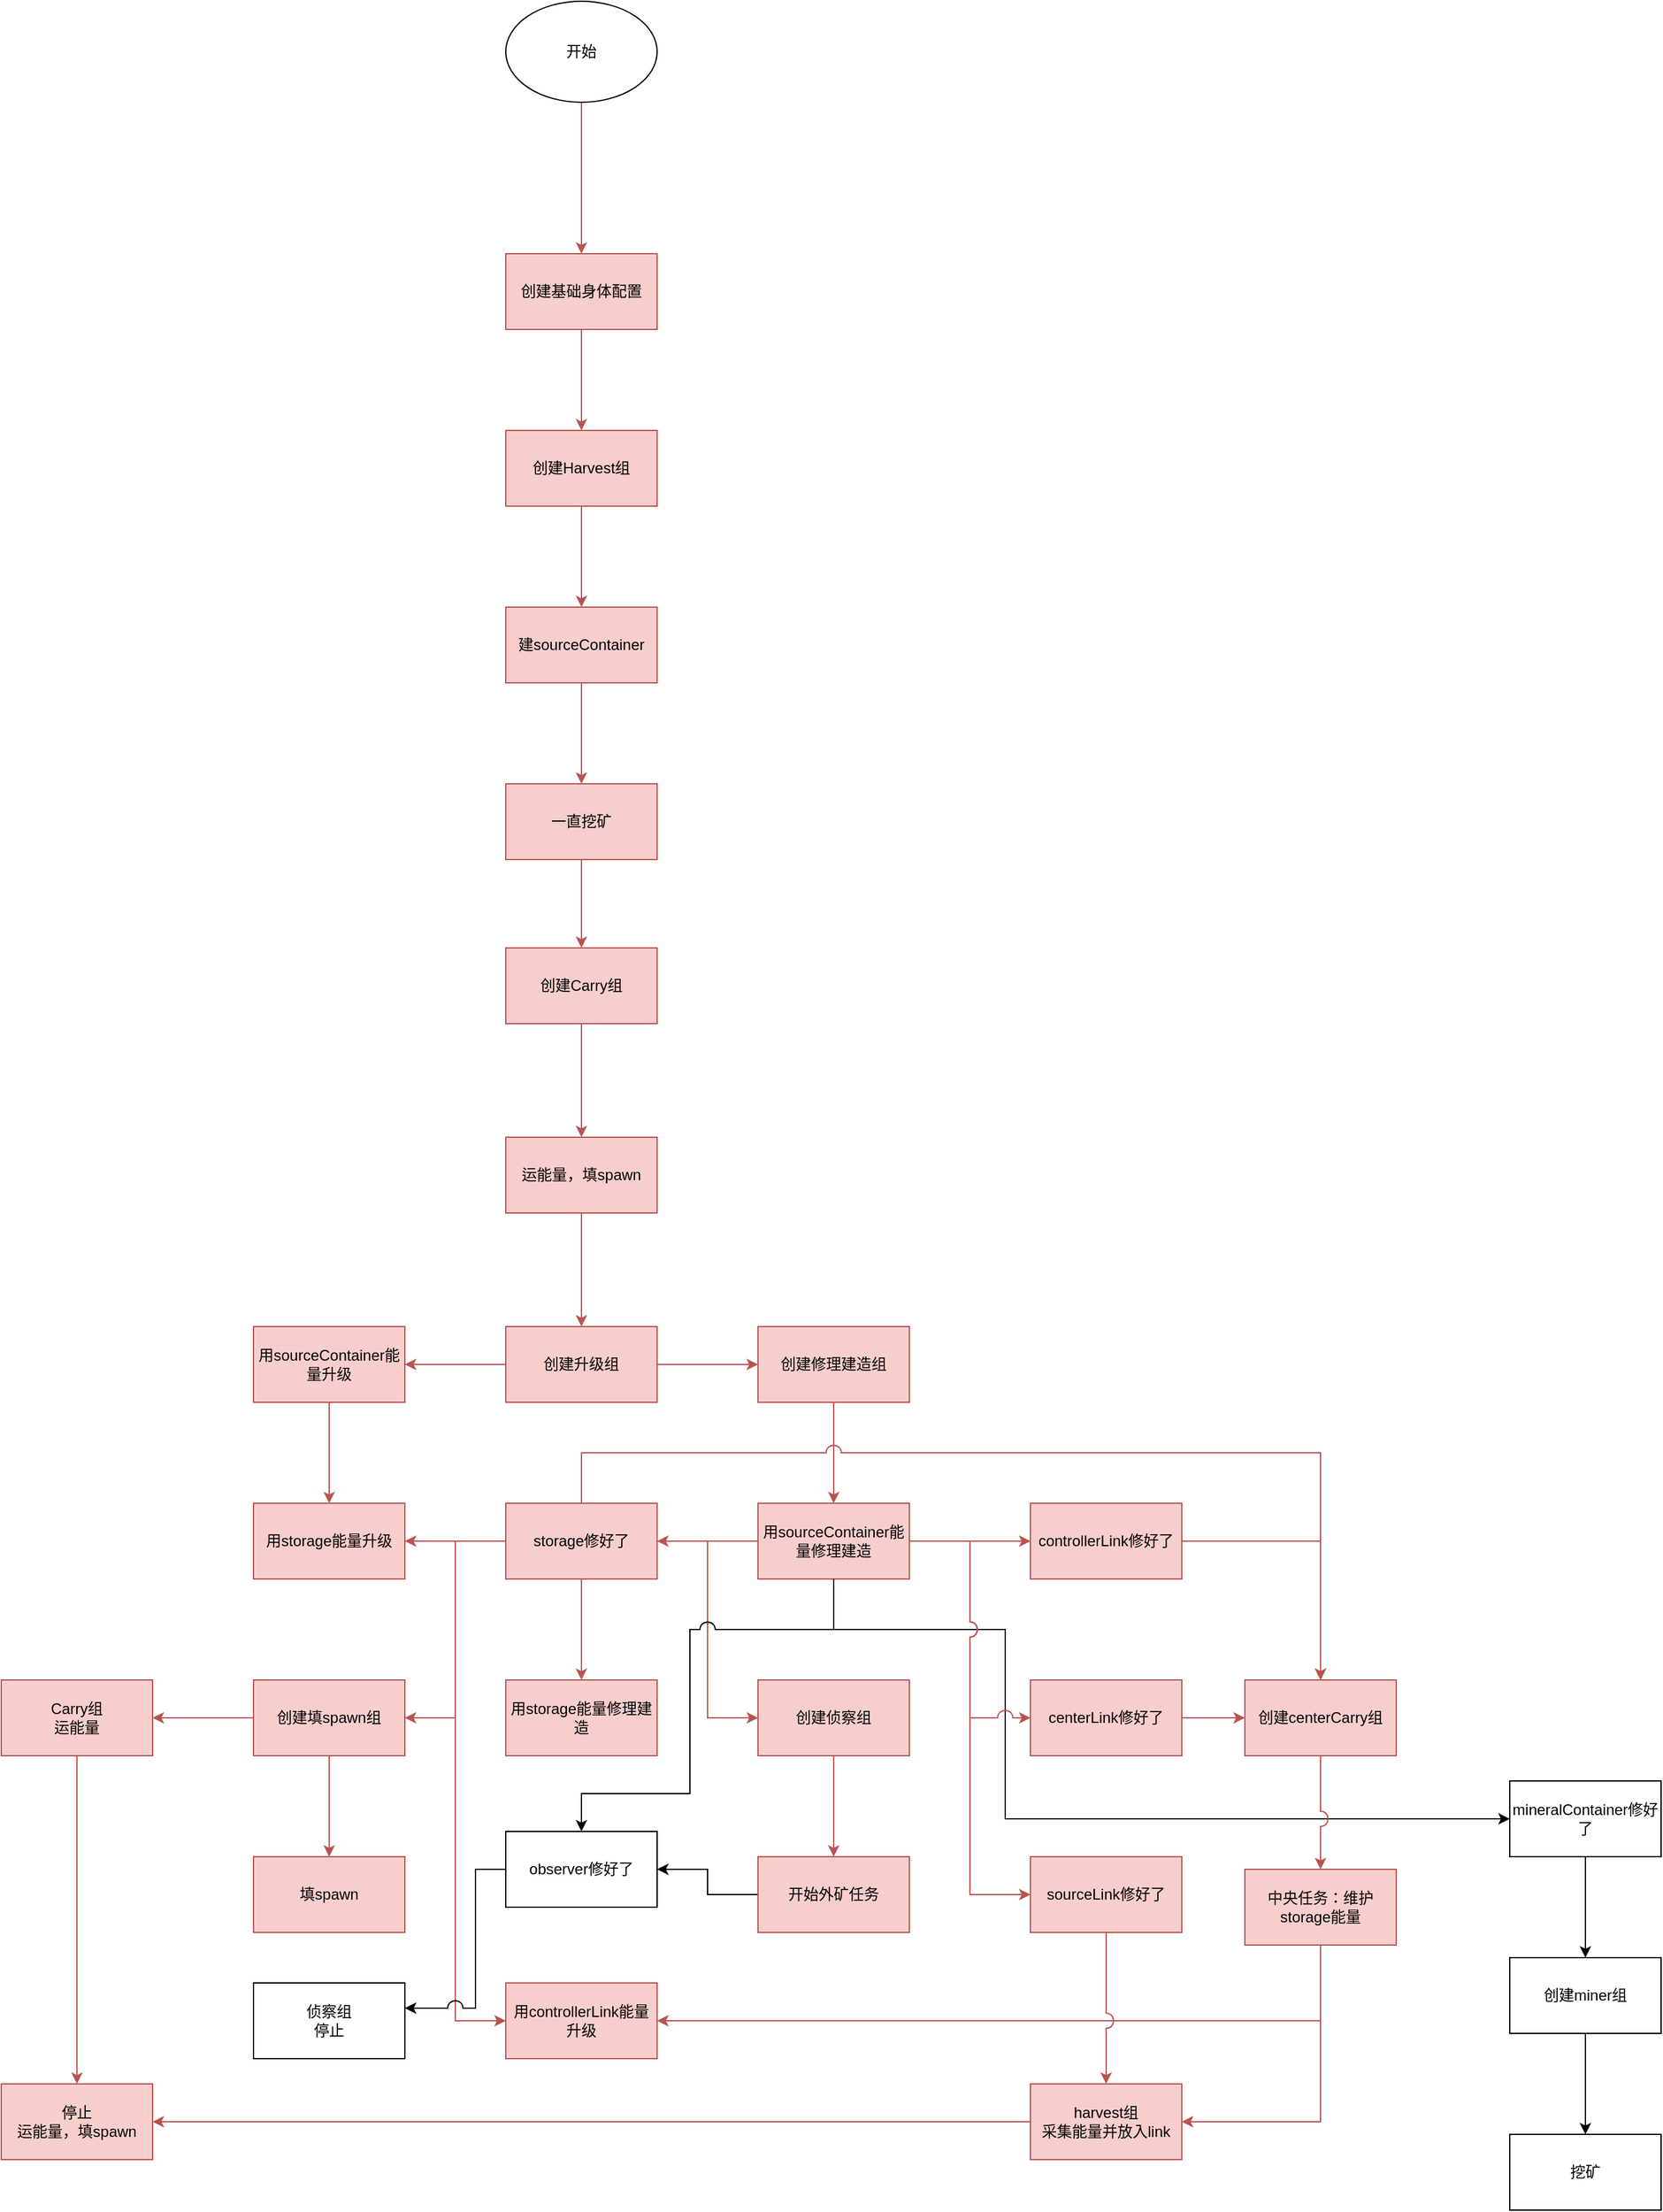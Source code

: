 <mxfile>
    <diagram id="3Xxijer6YIOXXlOLE1TQ" name="第 1 页">
        <mxGraphModel dx="1418" dy="426" grid="1" gridSize="10" guides="1" tooltips="1" connect="1" arrows="1" fold="1" page="1" pageScale="1" pageWidth="827" pageHeight="1169" math="0" shadow="0">
            <root>
                <mxCell id="0"/>
                <mxCell id="1" parent="0"/>
                <mxCell id="4" value="" style="edgeStyle=orthogonalEdgeStyle;rounded=0;orthogonalLoop=1;jettySize=auto;html=1;fillColor=#f8cecc;strokeColor=#b85450;" parent="1" source="2" target="3" edge="1">
                    <mxGeometry relative="1" as="geometry"/>
                </mxCell>
                <mxCell id="2" value="开始" style="ellipse;whiteSpace=wrap;html=1;" parent="1" vertex="1">
                    <mxGeometry x="354" y="50" width="120" height="80" as="geometry"/>
                </mxCell>
                <mxCell id="68" value="" style="group;" vertex="1" connectable="0" parent="1">
                    <mxGeometry x="-46" y="250" width="1316" height="1510" as="geometry"/>
                </mxCell>
                <mxCell id="3" value="创建基础身体配置" style="whiteSpace=wrap;html=1;fillColor=#f8cecc;strokeColor=#b85450;" parent="68" vertex="1">
                    <mxGeometry x="400" width="120" height="60" as="geometry"/>
                </mxCell>
                <mxCell id="5" value="创建Harvest组" style="whiteSpace=wrap;html=1;fillColor=#f8cecc;strokeColor=#b85450;" parent="68" vertex="1">
                    <mxGeometry x="400" y="140" width="120" height="60" as="geometry"/>
                </mxCell>
                <mxCell id="6" value="" style="edgeStyle=orthogonalEdgeStyle;rounded=0;orthogonalLoop=1;jettySize=auto;html=1;fillColor=#f8cecc;strokeColor=#b85450;" parent="68" source="3" target="5" edge="1">
                    <mxGeometry relative="1" as="geometry"/>
                </mxCell>
                <mxCell id="7" value="建sourceContainer" style="whiteSpace=wrap;html=1;fillColor=#f8cecc;strokeColor=#b85450;" parent="68" vertex="1">
                    <mxGeometry x="400" y="280" width="120" height="60" as="geometry"/>
                </mxCell>
                <mxCell id="8" value="" style="edgeStyle=orthogonalEdgeStyle;rounded=0;orthogonalLoop=1;jettySize=auto;html=1;fillColor=#f8cecc;strokeColor=#b85450;" parent="68" source="5" target="7" edge="1">
                    <mxGeometry relative="1" as="geometry"/>
                </mxCell>
                <mxCell id="9" value="一直挖矿" style="whiteSpace=wrap;html=1;fillColor=#f8cecc;strokeColor=#b85450;" parent="68" vertex="1">
                    <mxGeometry x="400" y="420" width="120" height="60" as="geometry"/>
                </mxCell>
                <mxCell id="10" value="" style="edgeStyle=orthogonalEdgeStyle;rounded=0;orthogonalLoop=1;jettySize=auto;html=1;fillColor=#f8cecc;strokeColor=#b85450;" parent="68" source="7" target="9" edge="1">
                    <mxGeometry relative="1" as="geometry"/>
                </mxCell>
                <mxCell id="11" value="创建Carry组" style="whiteSpace=wrap;html=1;fillColor=#f8cecc;strokeColor=#b85450;" parent="68" vertex="1">
                    <mxGeometry x="400" y="550" width="120" height="60" as="geometry"/>
                </mxCell>
                <mxCell id="12" value="" style="edgeStyle=orthogonalEdgeStyle;rounded=0;orthogonalLoop=1;jettySize=auto;html=1;fillColor=#f8cecc;strokeColor=#b85450;" parent="68" source="9" target="11" edge="1">
                    <mxGeometry relative="1" as="geometry"/>
                </mxCell>
                <mxCell id="13" value="运能量，填spawn" style="whiteSpace=wrap;html=1;fillColor=#f8cecc;strokeColor=#b85450;" parent="68" vertex="1">
                    <mxGeometry x="400" y="700" width="120" height="60" as="geometry"/>
                </mxCell>
                <mxCell id="14" value="" style="edgeStyle=orthogonalEdgeStyle;rounded=0;orthogonalLoop=1;jettySize=auto;html=1;fillColor=#f8cecc;strokeColor=#b85450;" parent="68" source="11" target="13" edge="1">
                    <mxGeometry relative="1" as="geometry"/>
                </mxCell>
                <mxCell id="15" value="创建升级组" style="whiteSpace=wrap;html=1;fillColor=#f8cecc;strokeColor=#b85450;" parent="68" vertex="1">
                    <mxGeometry x="400" y="850" width="120" height="60" as="geometry"/>
                </mxCell>
                <mxCell id="16" value="" style="edgeStyle=orthogonalEdgeStyle;rounded=0;orthogonalLoop=1;jettySize=auto;html=1;fillColor=#f8cecc;strokeColor=#b85450;" parent="68" source="13" target="15" edge="1">
                    <mxGeometry relative="1" as="geometry"/>
                </mxCell>
                <mxCell id="17" value="用sourceContainer能量升级" style="whiteSpace=wrap;html=1;fillColor=#f8cecc;strokeColor=#b85450;" parent="68" vertex="1">
                    <mxGeometry x="200" y="850" width="120" height="60" as="geometry"/>
                </mxCell>
                <mxCell id="18" value="" style="edgeStyle=orthogonalEdgeStyle;rounded=0;orthogonalLoop=1;jettySize=auto;html=1;fillColor=#f8cecc;strokeColor=#b85450;" parent="68" source="15" target="17" edge="1">
                    <mxGeometry relative="1" as="geometry"/>
                </mxCell>
                <mxCell id="19" value="创建修理建造组" style="whiteSpace=wrap;html=1;fillColor=#f8cecc;strokeColor=#b85450;" parent="68" vertex="1">
                    <mxGeometry x="600" y="850" width="120" height="60" as="geometry"/>
                </mxCell>
                <mxCell id="20" value="" style="edgeStyle=orthogonalEdgeStyle;rounded=0;orthogonalLoop=1;jettySize=auto;html=1;fillColor=#f8cecc;strokeColor=#b85450;" parent="68" source="15" target="19" edge="1">
                    <mxGeometry relative="1" as="geometry"/>
                </mxCell>
                <mxCell id="70" style="edgeStyle=orthogonalEdgeStyle;rounded=0;jumpStyle=arc;jumpSize=12;orthogonalLoop=1;jettySize=auto;html=1;entryX=0;entryY=0.5;entryDx=0;entryDy=0;" edge="1" parent="68" source="21" target="69">
                    <mxGeometry relative="1" as="geometry">
                        <Array as="points">
                            <mxPoint x="660" y="1090"/>
                            <mxPoint x="796" y="1090"/>
                            <mxPoint x="796" y="1240"/>
                        </Array>
                    </mxGeometry>
                </mxCell>
                <mxCell id="21" value="&lt;span&gt;用sourceContainer能量&lt;/span&gt;修理建造" style="whiteSpace=wrap;html=1;fillColor=#f8cecc;strokeColor=#b85450;" parent="68" vertex="1">
                    <mxGeometry x="600" y="990" width="120" height="60" as="geometry"/>
                </mxCell>
                <mxCell id="22" value="" style="edgeStyle=orthogonalEdgeStyle;rounded=0;orthogonalLoop=1;jettySize=auto;html=1;fillColor=#f8cecc;strokeColor=#b85450;" parent="68" source="19" target="21" edge="1">
                    <mxGeometry relative="1" as="geometry"/>
                </mxCell>
                <mxCell id="23" value="storage修好了" style="whiteSpace=wrap;html=1;fillColor=#f8cecc;strokeColor=#b85450;" parent="68" vertex="1">
                    <mxGeometry x="400" y="990" width="120" height="60" as="geometry"/>
                </mxCell>
                <mxCell id="24" value="" style="edgeStyle=orthogonalEdgeStyle;rounded=0;orthogonalLoop=1;jettySize=auto;html=1;fillColor=#f8cecc;strokeColor=#b85450;" parent="68" source="21" target="23" edge="1">
                    <mxGeometry relative="1" as="geometry"/>
                </mxCell>
                <mxCell id="25" value="用storage能量升级" style="whiteSpace=wrap;html=1;fillColor=#f8cecc;strokeColor=#b85450;" parent="68" vertex="1">
                    <mxGeometry x="200" y="990" width="120" height="60" as="geometry"/>
                </mxCell>
                <mxCell id="27" style="edgeStyle=orthogonalEdgeStyle;rounded=0;orthogonalLoop=1;jettySize=auto;html=1;entryX=0.5;entryY=0;entryDx=0;entryDy=0;fillColor=#f8cecc;strokeColor=#b85450;" parent="68" source="17" target="25" edge="1">
                    <mxGeometry relative="1" as="geometry"/>
                </mxCell>
                <mxCell id="26" value="" style="edgeStyle=orthogonalEdgeStyle;rounded=0;orthogonalLoop=1;jettySize=auto;html=1;fillColor=#f8cecc;strokeColor=#b85450;" parent="68" source="23" target="25" edge="1">
                    <mxGeometry relative="1" as="geometry"/>
                </mxCell>
                <mxCell id="28" value="用storage能量修理建造" style="whiteSpace=wrap;html=1;fillColor=#f8cecc;strokeColor=#b85450;" parent="68" vertex="1">
                    <mxGeometry x="400" y="1130" width="120" height="60" as="geometry"/>
                </mxCell>
                <mxCell id="29" value="" style="edgeStyle=orthogonalEdgeStyle;rounded=0;orthogonalLoop=1;jettySize=auto;html=1;fillColor=#f8cecc;strokeColor=#b85450;" parent="68" source="23" target="28" edge="1">
                    <mxGeometry relative="1" as="geometry"/>
                </mxCell>
                <mxCell id="30" value="创建填spawn组" style="rounded=0;whiteSpace=wrap;html=1;fillColor=#f8cecc;strokeColor=#b85450;" parent="68" vertex="1">
                    <mxGeometry x="200" y="1130" width="120" height="60" as="geometry"/>
                </mxCell>
                <mxCell id="31" style="edgeStyle=orthogonalEdgeStyle;rounded=0;orthogonalLoop=1;jettySize=auto;html=1;entryX=1;entryY=0.5;entryDx=0;entryDy=0;fillColor=#f8cecc;strokeColor=#b85450;" parent="68" source="23" target="30" edge="1">
                    <mxGeometry relative="1" as="geometry"/>
                </mxCell>
                <mxCell id="32" value="填spawn" style="whiteSpace=wrap;html=1;rounded=0;fillColor=#f8cecc;strokeColor=#b85450;" parent="68" vertex="1">
                    <mxGeometry x="200" y="1270" width="120" height="60" as="geometry"/>
                </mxCell>
                <mxCell id="33" value="" style="edgeStyle=orthogonalEdgeStyle;rounded=0;orthogonalLoop=1;jettySize=auto;html=1;fillColor=#f8cecc;strokeColor=#b85450;" parent="68" source="30" target="32" edge="1">
                    <mxGeometry relative="1" as="geometry"/>
                </mxCell>
                <mxCell id="34" value="&lt;span&gt;Carry组&lt;br&gt;运能量&lt;br&gt;&lt;/span&gt;" style="whiteSpace=wrap;html=1;rounded=0;fillColor=#f8cecc;strokeColor=#b85450;" parent="68" vertex="1">
                    <mxGeometry y="1130" width="120" height="60" as="geometry"/>
                </mxCell>
                <mxCell id="35" value="" style="edgeStyle=orthogonalEdgeStyle;rounded=0;orthogonalLoop=1;jettySize=auto;html=1;fillColor=#f8cecc;strokeColor=#b85450;" parent="68" source="30" target="34" edge="1">
                    <mxGeometry relative="1" as="geometry"/>
                </mxCell>
                <mxCell id="36" value="创建侦察组" style="rounded=0;whiteSpace=wrap;html=1;fillColor=#f8cecc;strokeColor=#b85450;" parent="68" vertex="1">
                    <mxGeometry x="600" y="1130" width="120" height="60" as="geometry"/>
                </mxCell>
                <mxCell id="39" style="edgeStyle=orthogonalEdgeStyle;rounded=0;orthogonalLoop=1;jettySize=auto;html=1;entryX=0;entryY=0.5;entryDx=0;entryDy=0;fillColor=#f8cecc;strokeColor=#b85450;" parent="68" source="23" target="36" edge="1">
                    <mxGeometry relative="1" as="geometry"/>
                </mxCell>
                <mxCell id="71" style="edgeStyle=orthogonalEdgeStyle;rounded=0;jumpStyle=arc;jumpSize=12;orthogonalLoop=1;jettySize=auto;html=1;entryX=1;entryY=0.5;entryDx=0;entryDy=0;" edge="1" parent="68" source="40" target="66">
                    <mxGeometry relative="1" as="geometry"/>
                </mxCell>
                <mxCell id="40" value="开始外矿任务" style="whiteSpace=wrap;html=1;rounded=0;fillColor=#f8cecc;strokeColor=#b85450;" parent="68" vertex="1">
                    <mxGeometry x="600" y="1270" width="120" height="60" as="geometry"/>
                </mxCell>
                <mxCell id="41" value="" style="edgeStyle=orthogonalEdgeStyle;rounded=0;orthogonalLoop=1;jettySize=auto;html=1;fillColor=#f8cecc;strokeColor=#b85450;" parent="68" source="36" target="40" edge="1">
                    <mxGeometry relative="1" as="geometry"/>
                </mxCell>
                <mxCell id="42" value="controllerLink修好了" style="whiteSpace=wrap;html=1;fillColor=#f8cecc;strokeColor=#b85450;" parent="68" vertex="1">
                    <mxGeometry x="816" y="990" width="120" height="60" as="geometry"/>
                </mxCell>
                <mxCell id="43" value="" style="edgeStyle=orthogonalEdgeStyle;rounded=0;orthogonalLoop=1;jettySize=auto;html=1;fillColor=#f8cecc;strokeColor=#b85450;" parent="68" source="21" target="42" edge="1">
                    <mxGeometry relative="1" as="geometry"/>
                </mxCell>
                <mxCell id="44" value="centerLink修好了" style="rounded=0;whiteSpace=wrap;html=1;fillColor=#f8cecc;strokeColor=#b85450;" parent="68" vertex="1">
                    <mxGeometry x="816" y="1130" width="120" height="60" as="geometry"/>
                </mxCell>
                <mxCell id="45" style="edgeStyle=orthogonalEdgeStyle;rounded=0;orthogonalLoop=1;jettySize=auto;html=1;entryX=0;entryY=0.5;entryDx=0;entryDy=0;fillColor=#f8cecc;strokeColor=#b85450;jumpStyle=arc;jumpSize=12;" parent="68" source="21" target="44" edge="1">
                    <mxGeometry relative="1" as="geometry"/>
                </mxCell>
                <mxCell id="46" value="创建centerCarry组" style="rounded=0;whiteSpace=wrap;html=1;fillColor=#f8cecc;strokeColor=#b85450;" parent="68" vertex="1">
                    <mxGeometry x="986" y="1130" width="120" height="60" as="geometry"/>
                </mxCell>
                <mxCell id="49" style="edgeStyle=orthogonalEdgeStyle;rounded=0;orthogonalLoop=1;jettySize=auto;html=1;jumpStyle=arc;entryX=0.5;entryY=0;entryDx=0;entryDy=0;jumpSize=12;fillColor=#f8cecc;strokeColor=#b85450;" parent="68" source="23" target="46" edge="1">
                    <mxGeometry relative="1" as="geometry">
                        <mxPoint x="1046" y="1060" as="targetPoint"/>
                        <Array as="points">
                            <mxPoint x="460" y="950"/>
                            <mxPoint x="1046" y="950"/>
                        </Array>
                    </mxGeometry>
                </mxCell>
                <mxCell id="48" style="edgeStyle=orthogonalEdgeStyle;rounded=0;orthogonalLoop=1;jettySize=auto;html=1;entryX=0.5;entryY=0;entryDx=0;entryDy=0;fillColor=#f8cecc;strokeColor=#b85450;jumpStyle=arc;" parent="68" source="42" target="46" edge="1">
                    <mxGeometry relative="1" as="geometry"/>
                </mxCell>
                <mxCell id="47" style="edgeStyle=orthogonalEdgeStyle;rounded=0;orthogonalLoop=1;jettySize=auto;html=1;fillColor=#f8cecc;strokeColor=#b85450;" parent="68" source="44" target="46" edge="1">
                    <mxGeometry relative="1" as="geometry"/>
                </mxCell>
                <mxCell id="52" value="中央任务：维护storage能量" style="whiteSpace=wrap;html=1;rounded=0;fillColor=#f8cecc;strokeColor=#b85450;" parent="68" vertex="1">
                    <mxGeometry x="986" y="1280" width="120" height="60" as="geometry"/>
                </mxCell>
                <mxCell id="53" value="" style="edgeStyle=orthogonalEdgeStyle;rounded=0;jumpStyle=arc;orthogonalLoop=1;jettySize=auto;html=1;fillColor=#f8cecc;strokeColor=#b85450;jumpSize=12;" parent="68" source="46" target="52" edge="1">
                    <mxGeometry relative="1" as="geometry"/>
                </mxCell>
                <mxCell id="55" value="用controllerLink能量升级" style="rounded=0;whiteSpace=wrap;html=1;fillColor=#f8cecc;strokeColor=#b85450;" parent="68" vertex="1">
                    <mxGeometry x="400" y="1370" width="120" height="60" as="geometry"/>
                </mxCell>
                <mxCell id="54" style="edgeStyle=orthogonalEdgeStyle;rounded=0;jumpStyle=arc;jumpSize=12;orthogonalLoop=1;jettySize=auto;html=1;entryX=0;entryY=0.5;entryDx=0;entryDy=0;fillColor=#f8cecc;strokeColor=#b85450;" parent="68" source="25" target="55" edge="1">
                    <mxGeometry relative="1" as="geometry">
                        <mxPoint x="376" y="1340" as="targetPoint"/>
                    </mxGeometry>
                </mxCell>
                <mxCell id="56" style="edgeStyle=orthogonalEdgeStyle;rounded=0;jumpStyle=arc;jumpSize=12;orthogonalLoop=1;jettySize=auto;html=1;entryX=1;entryY=0.5;entryDx=0;entryDy=0;fillColor=#f8cecc;strokeColor=#b85450;" parent="68" source="52" target="55" edge="1">
                    <mxGeometry relative="1" as="geometry">
                        <Array as="points">
                            <mxPoint x="1046" y="1400"/>
                        </Array>
                    </mxGeometry>
                </mxCell>
                <mxCell id="57" value="sourceLink修好了" style="rounded=0;whiteSpace=wrap;html=1;fillColor=#f8cecc;strokeColor=#b85450;" parent="68" vertex="1">
                    <mxGeometry x="816" y="1270" width="120" height="60" as="geometry"/>
                </mxCell>
                <mxCell id="59" style="edgeStyle=orthogonalEdgeStyle;rounded=0;jumpStyle=arc;jumpSize=12;orthogonalLoop=1;jettySize=auto;html=1;entryX=0;entryY=0.5;entryDx=0;entryDy=0;fillColor=#f8cecc;strokeColor=#b85450;" parent="68" source="21" target="57" edge="1">
                    <mxGeometry relative="1" as="geometry">
                        <Array as="points">
                            <mxPoint x="768" y="1020"/>
                            <mxPoint x="768" y="1300"/>
                        </Array>
                    </mxGeometry>
                </mxCell>
                <mxCell id="60" value="harvest组&lt;br&gt;采集能量并放入link" style="rounded=0;whiteSpace=wrap;html=1;fillColor=#f8cecc;strokeColor=#b85450;" parent="68" vertex="1">
                    <mxGeometry x="816" y="1450" width="120" height="60" as="geometry"/>
                </mxCell>
                <mxCell id="61" style="edgeStyle=orthogonalEdgeStyle;rounded=0;jumpStyle=arc;jumpSize=12;orthogonalLoop=1;jettySize=auto;html=1;entryX=1;entryY=0.5;entryDx=0;entryDy=0;fillColor=#f8cecc;strokeColor=#b85450;" parent="68" source="52" target="60" edge="1">
                    <mxGeometry relative="1" as="geometry">
                        <Array as="points">
                            <mxPoint x="1046" y="1480"/>
                        </Array>
                    </mxGeometry>
                </mxCell>
                <mxCell id="62" style="edgeStyle=orthogonalEdgeStyle;rounded=0;jumpStyle=arc;jumpSize=12;orthogonalLoop=1;jettySize=auto;html=1;entryX=0.5;entryY=0;entryDx=0;entryDy=0;fillColor=#f8cecc;strokeColor=#b85450;" parent="68" source="57" target="60" edge="1">
                    <mxGeometry relative="1" as="geometry"/>
                </mxCell>
                <mxCell id="63" value="停止&lt;br&gt;运能量，填spawn" style="rounded=0;whiteSpace=wrap;html=1;fillColor=#f8cecc;strokeColor=#b85450;" parent="68" vertex="1">
                    <mxGeometry y="1450" width="120" height="60" as="geometry"/>
                </mxCell>
                <mxCell id="65" style="edgeStyle=orthogonalEdgeStyle;rounded=0;jumpStyle=arc;jumpSize=12;orthogonalLoop=1;jettySize=auto;html=1;entryX=0.5;entryY=0;entryDx=0;entryDy=0;fillColor=#f8cecc;strokeColor=#b85450;" parent="68" source="34" target="63" edge="1">
                    <mxGeometry relative="1" as="geometry"/>
                </mxCell>
                <mxCell id="64" style="edgeStyle=orthogonalEdgeStyle;rounded=0;jumpStyle=arc;jumpSize=12;orthogonalLoop=1;jettySize=auto;html=1;fillColor=#f8cecc;strokeColor=#b85450;" parent="68" source="60" target="63" edge="1">
                    <mxGeometry relative="1" as="geometry"/>
                </mxCell>
                <mxCell id="66" value="observer修好了" style="rounded=0;whiteSpace=wrap;html=1;" vertex="1" parent="68">
                    <mxGeometry x="400" y="1250" width="120" height="60" as="geometry"/>
                </mxCell>
                <mxCell id="67" style="edgeStyle=orthogonalEdgeStyle;rounded=0;jumpStyle=arc;jumpSize=12;orthogonalLoop=1;jettySize=auto;html=1;entryX=0.5;entryY=0;entryDx=0;entryDy=0;" edge="1" parent="68" source="21" target="66">
                    <mxGeometry relative="1" as="geometry">
                        <Array as="points">
                            <mxPoint x="660" y="1090"/>
                            <mxPoint x="546" y="1090"/>
                            <mxPoint x="546" y="1220"/>
                            <mxPoint x="460" y="1220"/>
                        </Array>
                    </mxGeometry>
                </mxCell>
                <mxCell id="69" value="mineralContainer修好了" style="rounded=0;whiteSpace=wrap;html=1;" vertex="1" parent="68">
                    <mxGeometry x="1196" y="1210" width="120" height="60" as="geometry"/>
                </mxCell>
                <mxCell id="139" value="侦察组&lt;br&gt;停止" style="rounded=0;whiteSpace=wrap;html=1;" vertex="1" parent="68">
                    <mxGeometry x="200" y="1370" width="120" height="60" as="geometry"/>
                </mxCell>
                <mxCell id="74" style="edgeStyle=orthogonalEdgeStyle;rounded=0;jumpStyle=arc;jumpSize=12;orthogonalLoop=1;jettySize=auto;html=1;" edge="1" parent="68" source="66">
                    <mxGeometry relative="1" as="geometry">
                        <mxPoint x="320" y="1390" as="targetPoint"/>
                        <Array as="points">
                            <mxPoint x="376" y="1280"/>
                            <mxPoint x="376" y="1390"/>
                            <mxPoint x="320" y="1390"/>
                        </Array>
                    </mxGeometry>
                </mxCell>
                <mxCell id="144" value="" style="edgeStyle=orthogonalEdgeStyle;rounded=0;jumpStyle=arc;jumpSize=12;orthogonalLoop=1;jettySize=auto;html=1;" edge="1" parent="1" source="141" target="143">
                    <mxGeometry relative="1" as="geometry"/>
                </mxCell>
                <mxCell id="141" value="创建miner组" style="whiteSpace=wrap;html=1;rounded=0;" vertex="1" parent="1">
                    <mxGeometry x="1150" y="1600" width="120" height="60" as="geometry"/>
                </mxCell>
                <mxCell id="142" value="" style="edgeStyle=orthogonalEdgeStyle;rounded=0;jumpStyle=arc;jumpSize=12;orthogonalLoop=1;jettySize=auto;html=1;" edge="1" parent="1" source="69" target="141">
                    <mxGeometry relative="1" as="geometry"/>
                </mxCell>
                <mxCell id="143" value="挖矿" style="whiteSpace=wrap;html=1;rounded=0;" vertex="1" parent="1">
                    <mxGeometry x="1150" y="1740" width="120" height="60" as="geometry"/>
                </mxCell>
            </root>
        </mxGraphModel>
    </diagram>
</mxfile>
